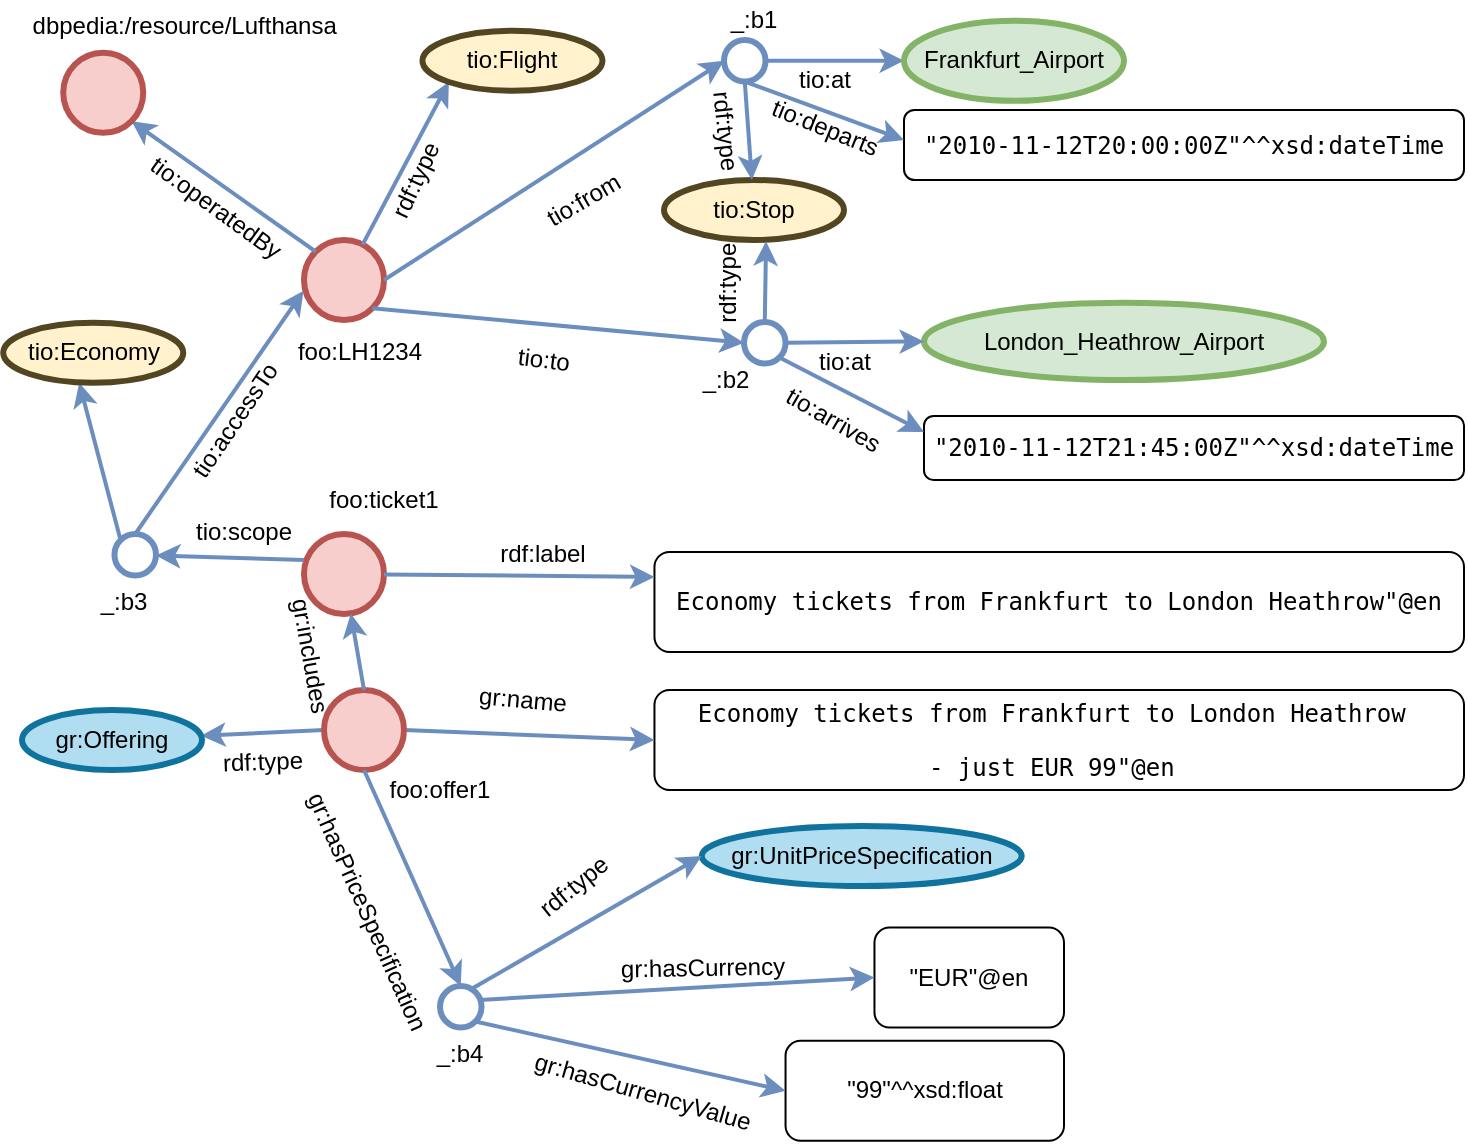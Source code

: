 <mxfile version="20.3.0" type="device"><diagram id="Y75jTk-KJGYCbNqe0n6E" name="Page-1"><mxGraphModel dx="541" dy="1519" grid="1" gridSize="10" guides="1" tooltips="1" connect="1" arrows="1" fold="1" page="1" pageScale="1" pageWidth="827" pageHeight="1169" math="0" shadow="0"><root><mxCell id="0"/><mxCell id="1" parent="0"/><mxCell id="DVhG_GtRtizrIPwF_p6A-2" value="" style="ellipse;whiteSpace=wrap;html=1;aspect=fixed;strokeWidth=3;fillColor=#f8cecc;strokeColor=#b85450;" parent="1" vertex="1"><mxGeometry x="380" y="-270" width="40" height="40" as="geometry"/></mxCell><mxCell id="DVhG_GtRtizrIPwF_p6A-3" value="" style="endArrow=classic;html=1;rounded=0;strokeWidth=2;fillColor=#dae8fc;strokeColor=#6c8ebf;entryX=0;entryY=1;entryDx=0;entryDy=0;" parent="1" source="DVhG_GtRtizrIPwF_p6A-2" target="DVhG_GtRtizrIPwF_p6A-5" edge="1"><mxGeometry width="50" height="50" relative="1" as="geometry"><mxPoint x="450" y="-290" as="sourcePoint"/><mxPoint x="510" y="-320" as="targetPoint"/></mxGeometry></mxCell><mxCell id="DVhG_GtRtizrIPwF_p6A-4" value="foo:&lt;span style=&quot;background-color: initial;&quot;&gt;LH1234&lt;/span&gt;" style="text;html=1;strokeColor=none;fillColor=none;align=center;verticalAlign=middle;whiteSpace=wrap;rounded=0;strokeWidth=3;" parent="1" vertex="1"><mxGeometry x="368" y="-224" width="80" height="20" as="geometry"/></mxCell><mxCell id="DVhG_GtRtizrIPwF_p6A-5" value="tio:Flight" style="ellipse;whiteSpace=wrap;html=1;strokeWidth=3;fillColor=#fff2cc;strokeColor=#524521;" parent="1" vertex="1"><mxGeometry x="439.23" y="-374.61" width="90" height="30" as="geometry"/></mxCell><mxCell id="DVhG_GtRtizrIPwF_p6A-7" value="rdf:type" style="text;html=1;strokeColor=none;fillColor=none;align=center;verticalAlign=middle;whiteSpace=wrap;rounded=0;strokeWidth=3;rotation=295;" parent="1" vertex="1"><mxGeometry x="396" y="-310" width="80" height="20" as="geometry"/></mxCell><mxCell id="DVhG_GtRtizrIPwF_p6A-8" value="" style="endArrow=classic;html=1;rounded=0;strokeWidth=2;fillColor=#dae8fc;strokeColor=#6c8ebf;entryX=0;entryY=0.5;entryDx=0;entryDy=0;exitX=1;exitY=0.5;exitDx=0;exitDy=0;" parent="1" source="DVhG_GtRtizrIPwF_p6A-2" target="DVhG_GtRtizrIPwF_p6A-11" edge="1"><mxGeometry width="50" height="50" relative="1" as="geometry"><mxPoint x="485.509" y="-229.996" as="sourcePoint"/><mxPoint x="590" y="-280.77" as="targetPoint"/></mxGeometry></mxCell><mxCell id="DVhG_GtRtizrIPwF_p6A-9" value="tio:Stop" style="ellipse;whiteSpace=wrap;html=1;strokeWidth=3;fillColor=#fff2cc;strokeColor=#524521;" parent="1" vertex="1"><mxGeometry x="560" y="-300" width="90" height="30" as="geometry"/></mxCell><mxCell id="DVhG_GtRtizrIPwF_p6A-10" value="tio:from" style="text;html=1;strokeColor=none;fillColor=none;align=center;verticalAlign=middle;whiteSpace=wrap;rounded=0;strokeWidth=3;rotation=-30;" parent="1" vertex="1"><mxGeometry x="480" y="-300" width="80" height="20" as="geometry"/></mxCell><mxCell id="DVhG_GtRtizrIPwF_p6A-11" value="" style="ellipse;whiteSpace=wrap;html=1;aspect=fixed;strokeWidth=3;fillColor=#FFFFFF;strokeColor=#6c8ebf;" parent="1" vertex="1"><mxGeometry x="590" y="-370.0" width="20.77" height="20.77" as="geometry"/></mxCell><mxCell id="DVhG_GtRtizrIPwF_p6A-12" value="" style="endArrow=classic;html=1;rounded=0;strokeWidth=2;fillColor=#dae8fc;strokeColor=#6c8ebf;entryX=0.567;entryY=1.022;entryDx=0;entryDy=0;entryPerimeter=0;exitX=0.5;exitY=0;exitDx=0;exitDy=0;" parent="1" source="DVhG_GtRtizrIPwF_p6A-22" target="DVhG_GtRtizrIPwF_p6A-9" edge="1"><mxGeometry width="50" height="50" relative="1" as="geometry"><mxPoint x="415.509" y="-259.226" as="sourcePoint"/><mxPoint x="442.942" y="-354.473" as="targetPoint"/></mxGeometry></mxCell><mxCell id="DVhG_GtRtizrIPwF_p6A-15" value="" style="endArrow=classic;html=1;rounded=0;strokeWidth=2;fillColor=#dae8fc;strokeColor=#6c8ebf;exitX=1;exitY=0.5;exitDx=0;exitDy=0;entryX=0;entryY=0.5;entryDx=0;entryDy=0;" parent="1" source="DVhG_GtRtizrIPwF_p6A-11" target="DVhG_GtRtizrIPwF_p6A-18" edge="1"><mxGeometry width="50" height="50" relative="1" as="geometry"><mxPoint x="430" y="-240" as="sourcePoint"/><mxPoint x="690" y="-340" as="targetPoint"/></mxGeometry></mxCell><mxCell id="DVhG_GtRtizrIPwF_p6A-18" value="&lt;p&gt;Frankfurt_Airport&lt;/p&gt;" style="ellipse;whiteSpace=wrap;html=1;strokeColor=#82b366;strokeWidth=3;fillColor=#d5e8d4;" parent="1" vertex="1"><mxGeometry x="680" y="-379.61" width="110" height="40" as="geometry"/></mxCell><mxCell id="DVhG_GtRtizrIPwF_p6A-19" value="tio:at" style="text;html=1;strokeColor=none;fillColor=none;align=center;verticalAlign=middle;whiteSpace=wrap;rounded=0;strokeWidth=3;rotation=0;" parent="1" vertex="1"><mxGeometry x="610.77" y="-359.61" width="59.23" height="20" as="geometry"/></mxCell><mxCell id="DVhG_GtRtizrIPwF_p6A-20" value="" style="endArrow=classic;html=1;rounded=0;strokeWidth=2;fillColor=#dae8fc;strokeColor=#6c8ebf;entryX=0;entryY=0.5;entryDx=0;entryDy=0;exitX=1;exitY=1;exitDx=0;exitDy=0;" parent="1" source="DVhG_GtRtizrIPwF_p6A-2" target="DVhG_GtRtizrIPwF_p6A-22" edge="1"><mxGeometry width="50" height="50" relative="1" as="geometry"><mxPoint x="430" y="-109" as="sourcePoint"/><mxPoint x="600" y="-139.77" as="targetPoint"/></mxGeometry></mxCell><mxCell id="DVhG_GtRtizrIPwF_p6A-21" value="tio:to" style="text;html=1;strokeColor=none;fillColor=none;align=center;verticalAlign=middle;whiteSpace=wrap;rounded=0;strokeWidth=3;rotation=7;" parent="1" vertex="1"><mxGeometry x="460" y="-220" width="80" height="20" as="geometry"/></mxCell><mxCell id="DVhG_GtRtizrIPwF_p6A-22" value="" style="ellipse;whiteSpace=wrap;html=1;aspect=fixed;strokeWidth=3;fillColor=#FFFFFF;strokeColor=#6c8ebf;" parent="1" vertex="1"><mxGeometry x="600" y="-229.0" width="20.77" height="20.77" as="geometry"/></mxCell><mxCell id="DVhG_GtRtizrIPwF_p6A-23" value="rdf:type" style="text;html=1;strokeColor=none;fillColor=none;align=center;verticalAlign=middle;whiteSpace=wrap;rounded=0;strokeWidth=3;rotation=-90;" parent="1" vertex="1"><mxGeometry x="570" y="-258.61" width="45" height="20" as="geometry"/></mxCell><mxCell id="DVhG_GtRtizrIPwF_p6A-25" value="tio:at" style="text;html=1;strokeColor=none;fillColor=none;align=center;verticalAlign=middle;whiteSpace=wrap;rounded=0;strokeWidth=3;rotation=0;" parent="1" vertex="1"><mxGeometry x="620.77" y="-218.61" width="59.23" height="20" as="geometry"/></mxCell><mxCell id="DVhG_GtRtizrIPwF_p6A-26" value="&lt;p&gt;London_Heathrow_Airport&lt;/p&gt;" style="ellipse;whiteSpace=wrap;html=1;strokeColor=#82b366;strokeWidth=3;fillColor=#d5e8d4;" parent="1" vertex="1"><mxGeometry x="690" y="-238.61" width="200" height="38.61" as="geometry"/></mxCell><mxCell id="DVhG_GtRtizrIPwF_p6A-27" value="" style="endArrow=classic;html=1;rounded=0;strokeWidth=2;fillColor=#dae8fc;strokeColor=#6c8ebf;exitX=1;exitY=0.5;exitDx=0;exitDy=0;entryX=0;entryY=0.5;entryDx=0;entryDy=0;" parent="1" source="DVhG_GtRtizrIPwF_p6A-22" target="DVhG_GtRtizrIPwF_p6A-26" edge="1"><mxGeometry width="50" height="50" relative="1" as="geometry"><mxPoint x="620.77" y="-249.615" as="sourcePoint"/><mxPoint x="690" y="-249.61" as="targetPoint"/></mxGeometry></mxCell><mxCell id="DVhG_GtRtizrIPwF_p6A-29" value="&lt;pre&gt;&quot;2010-11-12T20:00:00Z&quot;^^xsd:dateTime&lt;/pre&gt;" style="rounded=1;whiteSpace=wrap;html=1;strokeColor=#000000;strokeWidth=1;fontColor=#000000;fillColor=#FFFFFF;" parent="1" vertex="1"><mxGeometry x="680" y="-335" width="280" height="35" as="geometry"/></mxCell><mxCell id="DVhG_GtRtizrIPwF_p6A-31" value="tio:departs" style="text;html=1;strokeColor=none;fillColor=none;align=center;verticalAlign=middle;whiteSpace=wrap;rounded=0;strokeWidth=3;rotation=22;" parent="1" vertex="1"><mxGeometry x="610.77" y="-335.61" width="59.23" height="20" as="geometry"/></mxCell><mxCell id="DVhG_GtRtizrIPwF_p6A-32" value="" style="endArrow=classic;html=1;rounded=0;strokeWidth=2;fillColor=#dae8fc;strokeColor=#6c8ebf;exitX=0.5;exitY=1;exitDx=0;exitDy=0;entryX=0;entryY=0.25;entryDx=0;entryDy=0;" parent="1" edge="1"><mxGeometry width="50" height="50" relative="1" as="geometry"><mxPoint x="600.385" y="-349.23" as="sourcePoint"/><mxPoint x="680" y="-320" as="targetPoint"/></mxGeometry></mxCell><mxCell id="DVhG_GtRtizrIPwF_p6A-33" value="" style="endArrow=classic;html=1;rounded=0;strokeWidth=2;fillColor=#dae8fc;strokeColor=#6c8ebf;exitX=0.5;exitY=1;exitDx=0;exitDy=0;" parent="1" source="DVhG_GtRtizrIPwF_p6A-11" target="DVhG_GtRtizrIPwF_p6A-9" edge="1"><mxGeometry width="50" height="50" relative="1" as="geometry"><mxPoint x="620.385" y="-219" as="sourcePoint"/><mxPoint x="621.03" y="-259.34" as="targetPoint"/></mxGeometry></mxCell><mxCell id="DVhG_GtRtizrIPwF_p6A-34" value="&lt;pre&gt;&quot;2010-11-12T21:45:00Z&quot;^^xsd:dateTime&lt;/pre&gt;" style="rounded=1;whiteSpace=wrap;html=1;strokeColor=#000000;strokeWidth=1;fontColor=#000000;fillColor=#FFFFFF;" parent="1" vertex="1"><mxGeometry x="690" y="-182" width="270" height="32" as="geometry"/></mxCell><mxCell id="DVhG_GtRtizrIPwF_p6A-35" value="tio:arrives" style="text;html=1;strokeColor=none;fillColor=none;align=center;verticalAlign=middle;whiteSpace=wrap;rounded=0;strokeWidth=3;rotation=30;" parent="1" vertex="1"><mxGeometry x="614.77" y="-189.61" width="59.23" height="20" as="geometry"/></mxCell><mxCell id="DVhG_GtRtizrIPwF_p6A-36" value="" style="endArrow=classic;html=1;rounded=0;strokeWidth=2;fillColor=#dae8fc;strokeColor=#6c8ebf;entryX=0;entryY=0.25;entryDx=0;entryDy=0;exitX=1;exitY=1;exitDx=0;exitDy=0;" parent="1" source="DVhG_GtRtizrIPwF_p6A-22" target="DVhG_GtRtizrIPwF_p6A-34" edge="1"><mxGeometry width="50" height="50" relative="1" as="geometry"><mxPoint x="620.385" y="-219" as="sourcePoint"/><mxPoint x="621.03" y="-259.34" as="targetPoint"/></mxGeometry></mxCell><mxCell id="DVhG_GtRtizrIPwF_p6A-37" value="rdf:type" style="text;html=1;strokeColor=none;fillColor=none;align=center;verticalAlign=middle;whiteSpace=wrap;rounded=0;strokeWidth=3;rotation=84;" parent="1" vertex="1"><mxGeometry x="567.77" y="-334.61" width="45" height="20" as="geometry"/></mxCell><mxCell id="DVhG_GtRtizrIPwF_p6A-38" value="" style="endArrow=classic;html=1;rounded=0;strokeWidth=2;fillColor=#dae8fc;strokeColor=#6c8ebf;exitX=0;exitY=0;exitDx=0;exitDy=0;entryX=1;entryY=1;entryDx=0;entryDy=0;" parent="1" source="DVhG_GtRtizrIPwF_p6A-2" target="aLuQK2PWUR2nA1JNxNsg-1" edge="1"><mxGeometry width="50" height="50" relative="1" as="geometry"><mxPoint x="430" y="-240" as="sourcePoint"/><mxPoint x="300" y="-340" as="targetPoint"/></mxGeometry></mxCell><mxCell id="DVhG_GtRtizrIPwF_p6A-40" value="tio:operatedBy" style="text;html=1;strokeColor=none;fillColor=none;align=center;verticalAlign=middle;whiteSpace=wrap;rounded=0;strokeWidth=3;rotation=36;" parent="1" vertex="1"><mxGeometry x="296" y="-296" width="80" height="20" as="geometry"/></mxCell><mxCell id="DVhG_GtRtizrIPwF_p6A-43" value="" style="ellipse;whiteSpace=wrap;html=1;aspect=fixed;strokeWidth=3;fillColor=#f8cecc;strokeColor=#b85450;" parent="1" vertex="1"><mxGeometry x="380" y="-123" width="40" height="40" as="geometry"/></mxCell><mxCell id="DVhG_GtRtizrIPwF_p6A-44" value="foo:ticket1" style="text;html=1;strokeColor=none;fillColor=none;align=center;verticalAlign=middle;whiteSpace=wrap;rounded=0;strokeWidth=3;" parent="1" vertex="1"><mxGeometry x="380" y="-150" width="80" height="20" as="geometry"/></mxCell><mxCell id="DVhG_GtRtizrIPwF_p6A-45" value="&lt;pre&gt;Economy tickets from Frankfurt to London Heathrow&quot;@en&lt;/pre&gt;" style="rounded=1;whiteSpace=wrap;html=1;strokeColor=#000000;strokeWidth=1;fontColor=#000000;fillColor=#FFFFFF;" parent="1" vertex="1"><mxGeometry x="555.23" y="-114" width="404.77" height="50" as="geometry"/></mxCell><mxCell id="DVhG_GtRtizrIPwF_p6A-46" value="rdf:label" style="text;html=1;strokeColor=none;fillColor=none;align=center;verticalAlign=middle;whiteSpace=wrap;rounded=0;strokeWidth=3;rotation=0;" parent="1" vertex="1"><mxGeometry x="470" y="-123.0" width="59.23" height="20" as="geometry"/></mxCell><mxCell id="DVhG_GtRtizrIPwF_p6A-47" value="" style="endArrow=classic;html=1;rounded=0;strokeWidth=2;fillColor=#dae8fc;strokeColor=#6c8ebf;entryX=0;entryY=0.25;entryDx=0;entryDy=0;" parent="1" source="DVhG_GtRtizrIPwF_p6A-43" target="DVhG_GtRtizrIPwF_p6A-45" edge="1"><mxGeometry width="50" height="50" relative="1" as="geometry"><mxPoint x="482.958" y="-123.002" as="sourcePoint"/><mxPoint x="486.26" y="-171.07" as="targetPoint"/></mxGeometry></mxCell><mxCell id="DVhG_GtRtizrIPwF_p6A-49" value="" style="endArrow=classic;html=1;rounded=0;strokeWidth=2;fillColor=#dae8fc;strokeColor=#6c8ebf;exitX=0;exitY=0.325;exitDx=0;exitDy=0;exitPerimeter=0;" parent="1" source="DVhG_GtRtizrIPwF_p6A-43" target="DVhG_GtRtizrIPwF_p6A-51" edge="1"><mxGeometry width="50" height="50" relative="1" as="geometry"><mxPoint x="365.858" y="-114.142" as="sourcePoint"/><mxPoint x="290" y="-110" as="targetPoint"/></mxGeometry></mxCell><mxCell id="DVhG_GtRtizrIPwF_p6A-50" value="tio:scope" style="text;html=1;strokeColor=none;fillColor=none;align=center;verticalAlign=middle;whiteSpace=wrap;rounded=0;strokeWidth=3;rotation=0;" parent="1" vertex="1"><mxGeometry x="320" y="-134" width="60" height="20" as="geometry"/></mxCell><mxCell id="DVhG_GtRtizrIPwF_p6A-51" value="" style="ellipse;whiteSpace=wrap;html=1;aspect=fixed;strokeWidth=3;fillColor=#FFFFFF;strokeColor=#6c8ebf;" parent="1" vertex="1"><mxGeometry x="285.23" y="-123.0" width="20.77" height="20.77" as="geometry"/></mxCell><mxCell id="DVhG_GtRtizrIPwF_p6A-52" value="" style="endArrow=classic;html=1;rounded=0;strokeWidth=2;fillColor=#dae8fc;strokeColor=#6c8ebf;exitX=0.5;exitY=0;exitDx=0;exitDy=0;entryX=-0.006;entryY=0.635;entryDx=0;entryDy=0;entryPerimeter=0;" parent="1" source="DVhG_GtRtizrIPwF_p6A-51" target="DVhG_GtRtizrIPwF_p6A-2" edge="1"><mxGeometry width="50" height="50" relative="1" as="geometry"><mxPoint x="390" y="-100" as="sourcePoint"/><mxPoint x="309.997" y="-102.36" as="targetPoint"/></mxGeometry></mxCell><mxCell id="DVhG_GtRtizrIPwF_p6A-53" value="tio:accessTo" style="text;html=1;strokeColor=none;fillColor=none;align=center;verticalAlign=middle;whiteSpace=wrap;rounded=0;strokeWidth=3;rotation=304;" parent="1" vertex="1"><mxGeometry x="316" y="-189.61" width="60" height="20" as="geometry"/></mxCell><mxCell id="DVhG_GtRtizrIPwF_p6A-54" value="" style="endArrow=classic;html=1;rounded=0;strokeWidth=2;fillColor=#dae8fc;strokeColor=#6c8ebf;exitX=0;exitY=0.5;exitDx=0;exitDy=0;" parent="1" source="DVhG_GtRtizrIPwF_p6A-59" target="DVhG_GtRtizrIPwF_p6A-55" edge="1"><mxGeometry width="50" height="50" relative="1" as="geometry"><mxPoint x="390" y="-90" as="sourcePoint"/><mxPoint x="340" y="-40" as="targetPoint"/></mxGeometry></mxCell><mxCell id="DVhG_GtRtizrIPwF_p6A-55" value="gr:Offering" style="ellipse;whiteSpace=wrap;html=1;strokeWidth=3;fillColor=#b1ddf0;strokeColor=#10739e;" parent="1" vertex="1"><mxGeometry x="239" y="-35" width="90" height="30" as="geometry"/></mxCell><mxCell id="DVhG_GtRtizrIPwF_p6A-56" value="&lt;pre&gt;Economy tickets from Frankfurt to London Heathrow &lt;/pre&gt;&lt;pre&gt;- just EUR 99&quot;@en &lt;/pre&gt;" style="rounded=1;whiteSpace=wrap;html=1;strokeColor=#000000;strokeWidth=1;fontColor=#000000;fillColor=#FFFFFF;" parent="1" vertex="1"><mxGeometry x="555.23" y="-45" width="404.77" height="50" as="geometry"/></mxCell><mxCell id="DVhG_GtRtizrIPwF_p6A-57" value="gr:name" style="text;html=1;strokeColor=none;fillColor=none;align=center;verticalAlign=middle;whiteSpace=wrap;rounded=0;strokeWidth=3;rotation=5;" parent="1" vertex="1"><mxGeometry x="460" y="-50.0" width="59.23" height="20" as="geometry"/></mxCell><mxCell id="DVhG_GtRtizrIPwF_p6A-58" value="" style="endArrow=classic;html=1;rounded=0;strokeWidth=2;fillColor=#dae8fc;strokeColor=#6c8ebf;entryX=0;entryY=0.5;entryDx=0;entryDy=0;exitX=1;exitY=0.5;exitDx=0;exitDy=0;" parent="1" source="DVhG_GtRtizrIPwF_p6A-59" target="DVhG_GtRtizrIPwF_p6A-56" edge="1"><mxGeometry width="50" height="50" relative="1" as="geometry"><mxPoint x="419.999" y="-33.809" as="sourcePoint"/><mxPoint x="486.26" y="-102.07" as="targetPoint"/></mxGeometry></mxCell><mxCell id="DVhG_GtRtizrIPwF_p6A-59" value="" style="ellipse;whiteSpace=wrap;html=1;aspect=fixed;strokeWidth=3;fillColor=#f8cecc;strokeColor=#b85450;" parent="1" vertex="1"><mxGeometry x="390" y="-45" width="40" height="40" as="geometry"/></mxCell><mxCell id="DVhG_GtRtizrIPwF_p6A-60" value="foo:offer1" style="text;html=1;strokeColor=none;fillColor=none;align=center;verticalAlign=middle;whiteSpace=wrap;rounded=0;strokeWidth=3;" parent="1" vertex="1"><mxGeometry x="408.39" y="-5" width="80" height="20" as="geometry"/></mxCell><mxCell id="DVhG_GtRtizrIPwF_p6A-61" style="edgeStyle=orthogonalEdgeStyle;rounded=0;orthogonalLoop=1;jettySize=auto;html=1;exitX=0.5;exitY=1;exitDx=0;exitDy=0;strokeWidth=2;fontColor=#000000;" parent="1" source="DVhG_GtRtizrIPwF_p6A-60" target="DVhG_GtRtizrIPwF_p6A-60" edge="1"><mxGeometry relative="1" as="geometry"/></mxCell><mxCell id="DVhG_GtRtizrIPwF_p6A-63" value="" style="endArrow=classic;html=1;rounded=0;strokeWidth=2;fillColor=#dae8fc;strokeColor=#6c8ebf;exitX=0.5;exitY=0;exitDx=0;exitDy=0;" parent="1" source="DVhG_GtRtizrIPwF_p6A-59" target="DVhG_GtRtizrIPwF_p6A-43" edge="1"><mxGeometry width="50" height="50" relative="1" as="geometry"><mxPoint x="390" y="-15" as="sourcePoint"/><mxPoint x="349.315" y="-12.607" as="targetPoint"/></mxGeometry></mxCell><mxCell id="DVhG_GtRtizrIPwF_p6A-64" value="gr:includes" style="text;html=1;strokeColor=none;fillColor=none;align=center;verticalAlign=middle;whiteSpace=wrap;rounded=0;strokeWidth=3;rotation=80;" parent="1" vertex="1"><mxGeometry x="353" y="-72" width="60" height="20" as="geometry"/></mxCell><mxCell id="DVhG_GtRtizrIPwF_p6A-65" value="" style="endArrow=classic;html=1;rounded=0;strokeWidth=2;fillColor=#dae8fc;strokeColor=#6c8ebf;entryX=0.422;entryY=1;entryDx=0;entryDy=0;exitX=0;exitY=0;exitDx=0;exitDy=0;entryPerimeter=0;" parent="1" source="DVhG_GtRtizrIPwF_p6A-51" target="DVhG_GtRtizrIPwF_p6A-66" edge="1"><mxGeometry width="50" height="50" relative="1" as="geometry"><mxPoint x="195.561" y="-137.821" as="sourcePoint"/><mxPoint x="300" y="-188.61" as="targetPoint"/></mxGeometry></mxCell><mxCell id="DVhG_GtRtizrIPwF_p6A-66" value="tio:Economy" style="ellipse;whiteSpace=wrap;html=1;strokeWidth=3;fillColor=#fff2cc;strokeColor=#524521;" parent="1" vertex="1"><mxGeometry x="229.62" y="-228.61" width="90" height="30" as="geometry"/></mxCell><mxCell id="DVhG_GtRtizrIPwF_p6A-67" value="rdf:type" style="text;html=1;strokeColor=none;fillColor=none;align=center;verticalAlign=middle;whiteSpace=wrap;rounded=0;strokeWidth=3;rotation=358;" parent="1" vertex="1"><mxGeometry x="331" y="-13" width="57" height="8.61" as="geometry"/></mxCell><mxCell id="DVhG_GtRtizrIPwF_p6A-69" value="_:b3" style="text;html=1;strokeColor=none;fillColor=none;align=center;verticalAlign=middle;whiteSpace=wrap;rounded=0;strokeWidth=3;rotation=0;" parent="1" vertex="1"><mxGeometry x="259.62" y="-99" width="60" height="20" as="geometry"/></mxCell><mxCell id="DVhG_GtRtizrIPwF_p6A-71" value="_:b1" style="text;html=1;strokeColor=none;fillColor=none;align=center;verticalAlign=middle;whiteSpace=wrap;rounded=0;strokeWidth=3;rotation=0;" parent="1" vertex="1"><mxGeometry x="575" y="-390" width="60" height="20" as="geometry"/></mxCell><mxCell id="DVhG_GtRtizrIPwF_p6A-72" value="_:b2" style="text;html=1;strokeColor=none;fillColor=none;align=center;verticalAlign=middle;whiteSpace=wrap;rounded=0;strokeWidth=3;rotation=0;" parent="1" vertex="1"><mxGeometry x="560.77" y="-209.61" width="60" height="20" as="geometry"/></mxCell><mxCell id="DVhG_GtRtizrIPwF_p6A-73" value="" style="endArrow=classic;html=1;rounded=0;strokeWidth=2;fillColor=#dae8fc;strokeColor=#6c8ebf;exitX=0.5;exitY=1;exitDx=0;exitDy=0;entryX=0.5;entryY=0;entryDx=0;entryDy=0;" parent="1" source="DVhG_GtRtizrIPwF_p6A-59" target="DVhG_GtRtizrIPwF_p6A-75" edge="1"><mxGeometry width="50" height="50" relative="1" as="geometry"><mxPoint x="440" y="-15" as="sourcePoint"/><mxPoint x="410" y="50" as="targetPoint"/></mxGeometry></mxCell><mxCell id="DVhG_GtRtizrIPwF_p6A-75" value="" style="ellipse;whiteSpace=wrap;html=1;aspect=fixed;strokeWidth=3;fillColor=#FFFFFF;strokeColor=#6c8ebf;" parent="1" vertex="1"><mxGeometry x="448" y="103.0" width="20.77" height="20.77" as="geometry"/></mxCell><mxCell id="DVhG_GtRtizrIPwF_p6A-76" value="gr:hasPriceSpecification" style="text;html=1;strokeColor=none;fillColor=none;align=center;verticalAlign=middle;whiteSpace=wrap;rounded=0;strokeWidth=3;rotation=66;" parent="1" vertex="1"><mxGeometry x="382" y="56.0" width="59.23" height="20" as="geometry"/></mxCell><mxCell id="DVhG_GtRtizrIPwF_p6A-78" value="_:b4" style="text;html=1;strokeColor=none;fillColor=none;align=center;verticalAlign=middle;whiteSpace=wrap;rounded=0;strokeWidth=3;rotation=0;" parent="1" vertex="1"><mxGeometry x="428.39" y="127.0" width="60" height="20" as="geometry"/></mxCell><mxCell id="DVhG_GtRtizrIPwF_p6A-80" value="&lt;pre&gt;&lt;span style=&quot;font-family: Helvetica; text-align: left;&quot;&gt;&quot;EUR&quot;@en&lt;/span&gt;&lt;br&gt;&lt;/pre&gt;" style="rounded=1;whiteSpace=wrap;html=1;strokeColor=#000000;strokeWidth=1;fontColor=#000000;fillColor=#FFFFFF;" parent="1" vertex="1"><mxGeometry x="665.23" y="73.77" width="94.77" height="50" as="geometry"/></mxCell><mxCell id="DVhG_GtRtizrIPwF_p6A-81" value="gr:hasCurrency" style="text;html=1;strokeColor=none;fillColor=none;align=center;verticalAlign=middle;whiteSpace=wrap;rounded=0;strokeWidth=3;rotation=359;" parent="1" vertex="1"><mxGeometry x="550" y="84.0" width="59.23" height="20" as="geometry"/></mxCell><mxCell id="DVhG_GtRtizrIPwF_p6A-82" value="" style="endArrow=classic;html=1;rounded=0;strokeWidth=2;fillColor=#dae8fc;strokeColor=#6c8ebf;entryX=0;entryY=0.5;entryDx=0;entryDy=0;exitX=0.954;exitY=0.336;exitDx=0;exitDy=0;exitPerimeter=0;" parent="1" source="DVhG_GtRtizrIPwF_p6A-75" target="DVhG_GtRtizrIPwF_p6A-80" edge="1"><mxGeometry width="50" height="50" relative="1" as="geometry"><mxPoint x="480" y="23" as="sourcePoint"/><mxPoint x="536.26" y="-54.07" as="targetPoint"/></mxGeometry></mxCell><mxCell id="DVhG_GtRtizrIPwF_p6A-83" value="&lt;pre&gt;&lt;span style=&quot;font-family: Helvetica; text-align: left;&quot;&gt;&quot;99&quot;^^xsd:float&lt;/span&gt;&lt;br&gt;&lt;/pre&gt;" style="rounded=1;whiteSpace=wrap;html=1;strokeColor=#000000;strokeWidth=1;fontColor=#000000;fillColor=#FFFFFF;" parent="1" vertex="1"><mxGeometry x="620.77" y="130.39" width="139.23" height="50" as="geometry"/></mxCell><mxCell id="DVhG_GtRtizrIPwF_p6A-84" value="&lt;span style=&quot;text-align: left;&quot;&gt;gr:hasCurrencyValue&lt;/span&gt;" style="text;html=1;strokeColor=none;fillColor=none;align=center;verticalAlign=middle;whiteSpace=wrap;rounded=0;strokeWidth=3;rotation=16;" parent="1" vertex="1"><mxGeometry x="519.62" y="146" width="59.23" height="20" as="geometry"/></mxCell><mxCell id="DVhG_GtRtizrIPwF_p6A-85" value="" style="endArrow=classic;html=1;rounded=0;strokeWidth=2;fillColor=#dae8fc;strokeColor=#6c8ebf;entryX=0;entryY=0.5;entryDx=0;entryDy=0;exitX=1;exitY=1;exitDx=0;exitDy=0;" parent="1" source="DVhG_GtRtizrIPwF_p6A-75" target="DVhG_GtRtizrIPwF_p6A-83" edge="1"><mxGeometry width="50" height="50" relative="1" as="geometry"><mxPoint x="492.62" y="158" as="sourcePoint"/><mxPoint x="548.88" y="80.93" as="targetPoint"/></mxGeometry></mxCell><mxCell id="DVhG_GtRtizrIPwF_p6A-86" value="&lt;span style=&quot;text-align: left;&quot;&gt;gr:UnitPriceSpecification&lt;/span&gt;" style="ellipse;whiteSpace=wrap;html=1;strokeWidth=3;fillColor=#b1ddf0;strokeColor=#10739e;" parent="1" vertex="1"><mxGeometry x="578.85" y="23" width="160" height="30" as="geometry"/></mxCell><mxCell id="DVhG_GtRtizrIPwF_p6A-87" value="rdf:type" style="text;html=1;strokeColor=none;fillColor=none;align=center;verticalAlign=middle;whiteSpace=wrap;rounded=0;strokeWidth=3;rotation=321;" parent="1" vertex="1"><mxGeometry x="475.23" y="43" width="80" height="20" as="geometry"/></mxCell><mxCell id="DVhG_GtRtizrIPwF_p6A-88" value="" style="endArrow=classic;html=1;rounded=0;strokeWidth=2;fillColor=#dae8fc;strokeColor=#6c8ebf;entryX=0;entryY=0.5;entryDx=0;entryDy=0;exitX=0.701;exitY=0.104;exitDx=0;exitDy=0;exitPerimeter=0;" parent="1" source="DVhG_GtRtizrIPwF_p6A-75" target="DVhG_GtRtizrIPwF_p6A-86" edge="1"><mxGeometry width="50" height="50" relative="1" as="geometry"><mxPoint x="475.728" y="116.042" as="sourcePoint"/><mxPoint x="615.23" y="38" as="targetPoint"/></mxGeometry></mxCell><mxCell id="aLuQK2PWUR2nA1JNxNsg-1" value="" style="ellipse;whiteSpace=wrap;html=1;aspect=fixed;strokeWidth=3;fillColor=#f8cecc;strokeColor=#b85450;" vertex="1" parent="1"><mxGeometry x="259.62" y="-363.61" width="40" height="40" as="geometry"/></mxCell><mxCell id="aLuQK2PWUR2nA1JNxNsg-2" value="dbpedia:/resource/Lufthansa&amp;nbsp; &amp;nbsp;" style="text;html=1;strokeColor=none;fillColor=none;align=center;verticalAlign=middle;whiteSpace=wrap;rounded=0;strokeWidth=3;" vertex="1" parent="1"><mxGeometry x="255" y="-372.22" width="134" height="4.61" as="geometry"/></mxCell></root></mxGraphModel></diagram></mxfile>